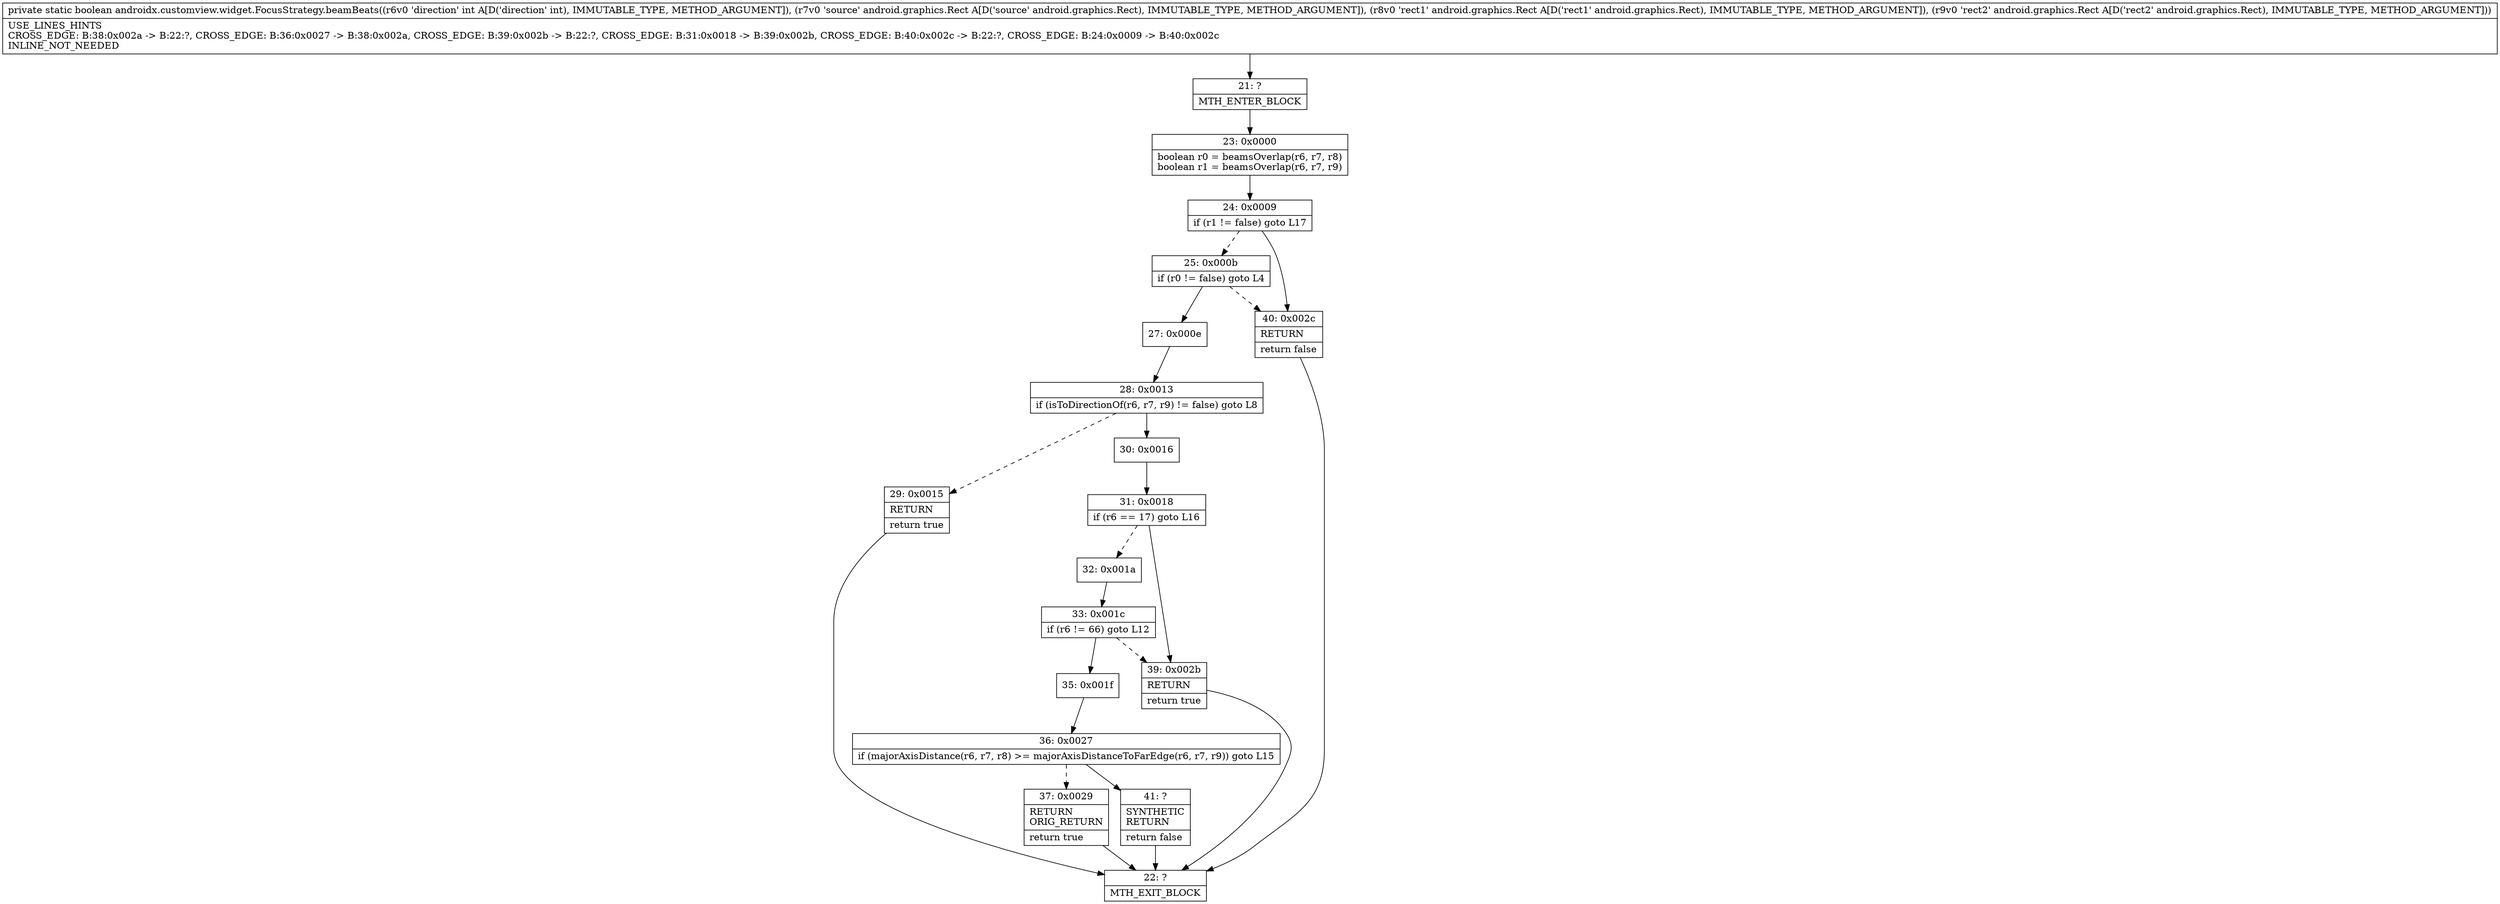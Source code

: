 digraph "CFG forandroidx.customview.widget.FocusStrategy.beamBeats(ILandroid\/graphics\/Rect;Landroid\/graphics\/Rect;Landroid\/graphics\/Rect;)Z" {
Node_21 [shape=record,label="{21\:\ ?|MTH_ENTER_BLOCK\l}"];
Node_23 [shape=record,label="{23\:\ 0x0000|boolean r0 = beamsOverlap(r6, r7, r8)\lboolean r1 = beamsOverlap(r6, r7, r9)\l}"];
Node_24 [shape=record,label="{24\:\ 0x0009|if (r1 != false) goto L17\l}"];
Node_25 [shape=record,label="{25\:\ 0x000b|if (r0 != false) goto L4\l}"];
Node_27 [shape=record,label="{27\:\ 0x000e}"];
Node_28 [shape=record,label="{28\:\ 0x0013|if (isToDirectionOf(r6, r7, r9) != false) goto L8\l}"];
Node_29 [shape=record,label="{29\:\ 0x0015|RETURN\l|return true\l}"];
Node_22 [shape=record,label="{22\:\ ?|MTH_EXIT_BLOCK\l}"];
Node_30 [shape=record,label="{30\:\ 0x0016}"];
Node_31 [shape=record,label="{31\:\ 0x0018|if (r6 == 17) goto L16\l}"];
Node_32 [shape=record,label="{32\:\ 0x001a}"];
Node_33 [shape=record,label="{33\:\ 0x001c|if (r6 != 66) goto L12\l}"];
Node_35 [shape=record,label="{35\:\ 0x001f}"];
Node_36 [shape=record,label="{36\:\ 0x0027|if (majorAxisDistance(r6, r7, r8) \>= majorAxisDistanceToFarEdge(r6, r7, r9)) goto L15\l}"];
Node_37 [shape=record,label="{37\:\ 0x0029|RETURN\lORIG_RETURN\l|return true\l}"];
Node_41 [shape=record,label="{41\:\ ?|SYNTHETIC\lRETURN\l|return false\l}"];
Node_39 [shape=record,label="{39\:\ 0x002b|RETURN\l|return true\l}"];
Node_40 [shape=record,label="{40\:\ 0x002c|RETURN\l|return false\l}"];
MethodNode[shape=record,label="{private static boolean androidx.customview.widget.FocusStrategy.beamBeats((r6v0 'direction' int A[D('direction' int), IMMUTABLE_TYPE, METHOD_ARGUMENT]), (r7v0 'source' android.graphics.Rect A[D('source' android.graphics.Rect), IMMUTABLE_TYPE, METHOD_ARGUMENT]), (r8v0 'rect1' android.graphics.Rect A[D('rect1' android.graphics.Rect), IMMUTABLE_TYPE, METHOD_ARGUMENT]), (r9v0 'rect2' android.graphics.Rect A[D('rect2' android.graphics.Rect), IMMUTABLE_TYPE, METHOD_ARGUMENT]))  | USE_LINES_HINTS\lCROSS_EDGE: B:38:0x002a \-\> B:22:?, CROSS_EDGE: B:36:0x0027 \-\> B:38:0x002a, CROSS_EDGE: B:39:0x002b \-\> B:22:?, CROSS_EDGE: B:31:0x0018 \-\> B:39:0x002b, CROSS_EDGE: B:40:0x002c \-\> B:22:?, CROSS_EDGE: B:24:0x0009 \-\> B:40:0x002c\lINLINE_NOT_NEEDED\l}"];
MethodNode -> Node_21;Node_21 -> Node_23;
Node_23 -> Node_24;
Node_24 -> Node_25[style=dashed];
Node_24 -> Node_40;
Node_25 -> Node_27;
Node_25 -> Node_40[style=dashed];
Node_27 -> Node_28;
Node_28 -> Node_29[style=dashed];
Node_28 -> Node_30;
Node_29 -> Node_22;
Node_30 -> Node_31;
Node_31 -> Node_32[style=dashed];
Node_31 -> Node_39;
Node_32 -> Node_33;
Node_33 -> Node_35;
Node_33 -> Node_39[style=dashed];
Node_35 -> Node_36;
Node_36 -> Node_37[style=dashed];
Node_36 -> Node_41;
Node_37 -> Node_22;
Node_41 -> Node_22;
Node_39 -> Node_22;
Node_40 -> Node_22;
}

